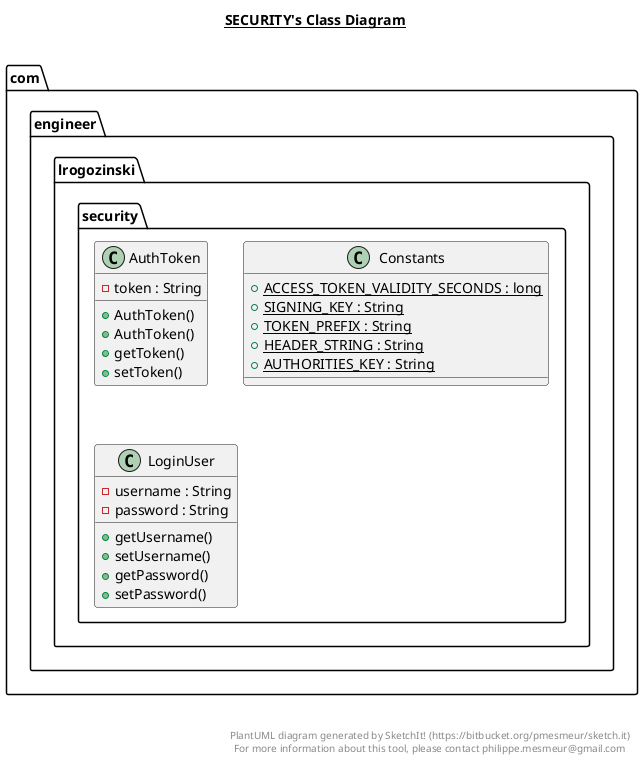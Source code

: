 @startuml

title __SECURITY's Class Diagram__\n

  package com.engineer.lrogozinski {
    package com.engineer.lrogozinski.security {
      class AuthToken {
          - token : String
          + AuthToken()
          + AuthToken()
          + getToken()
          + setToken()
      }
    }
  }
  

  package com.engineer.lrogozinski {
    package com.engineer.lrogozinski.security {
      class Constants {
          {static} + ACCESS_TOKEN_VALIDITY_SECONDS : long
          {static} + SIGNING_KEY : String
          {static} + TOKEN_PREFIX : String
          {static} + HEADER_STRING : String
          {static} + AUTHORITIES_KEY : String
      }
    }
  }
  

  package com.engineer.lrogozinski {
    package com.engineer.lrogozinski.security {
      class LoginUser {
          - username : String
          - password : String
          + getUsername()
          + setUsername()
          + getPassword()
          + setPassword()
      }
    }
  }
  



right footer


PlantUML diagram generated by SketchIt! (https://bitbucket.org/pmesmeur/sketch.it)
For more information about this tool, please contact philippe.mesmeur@gmail.com
endfooter

@enduml
